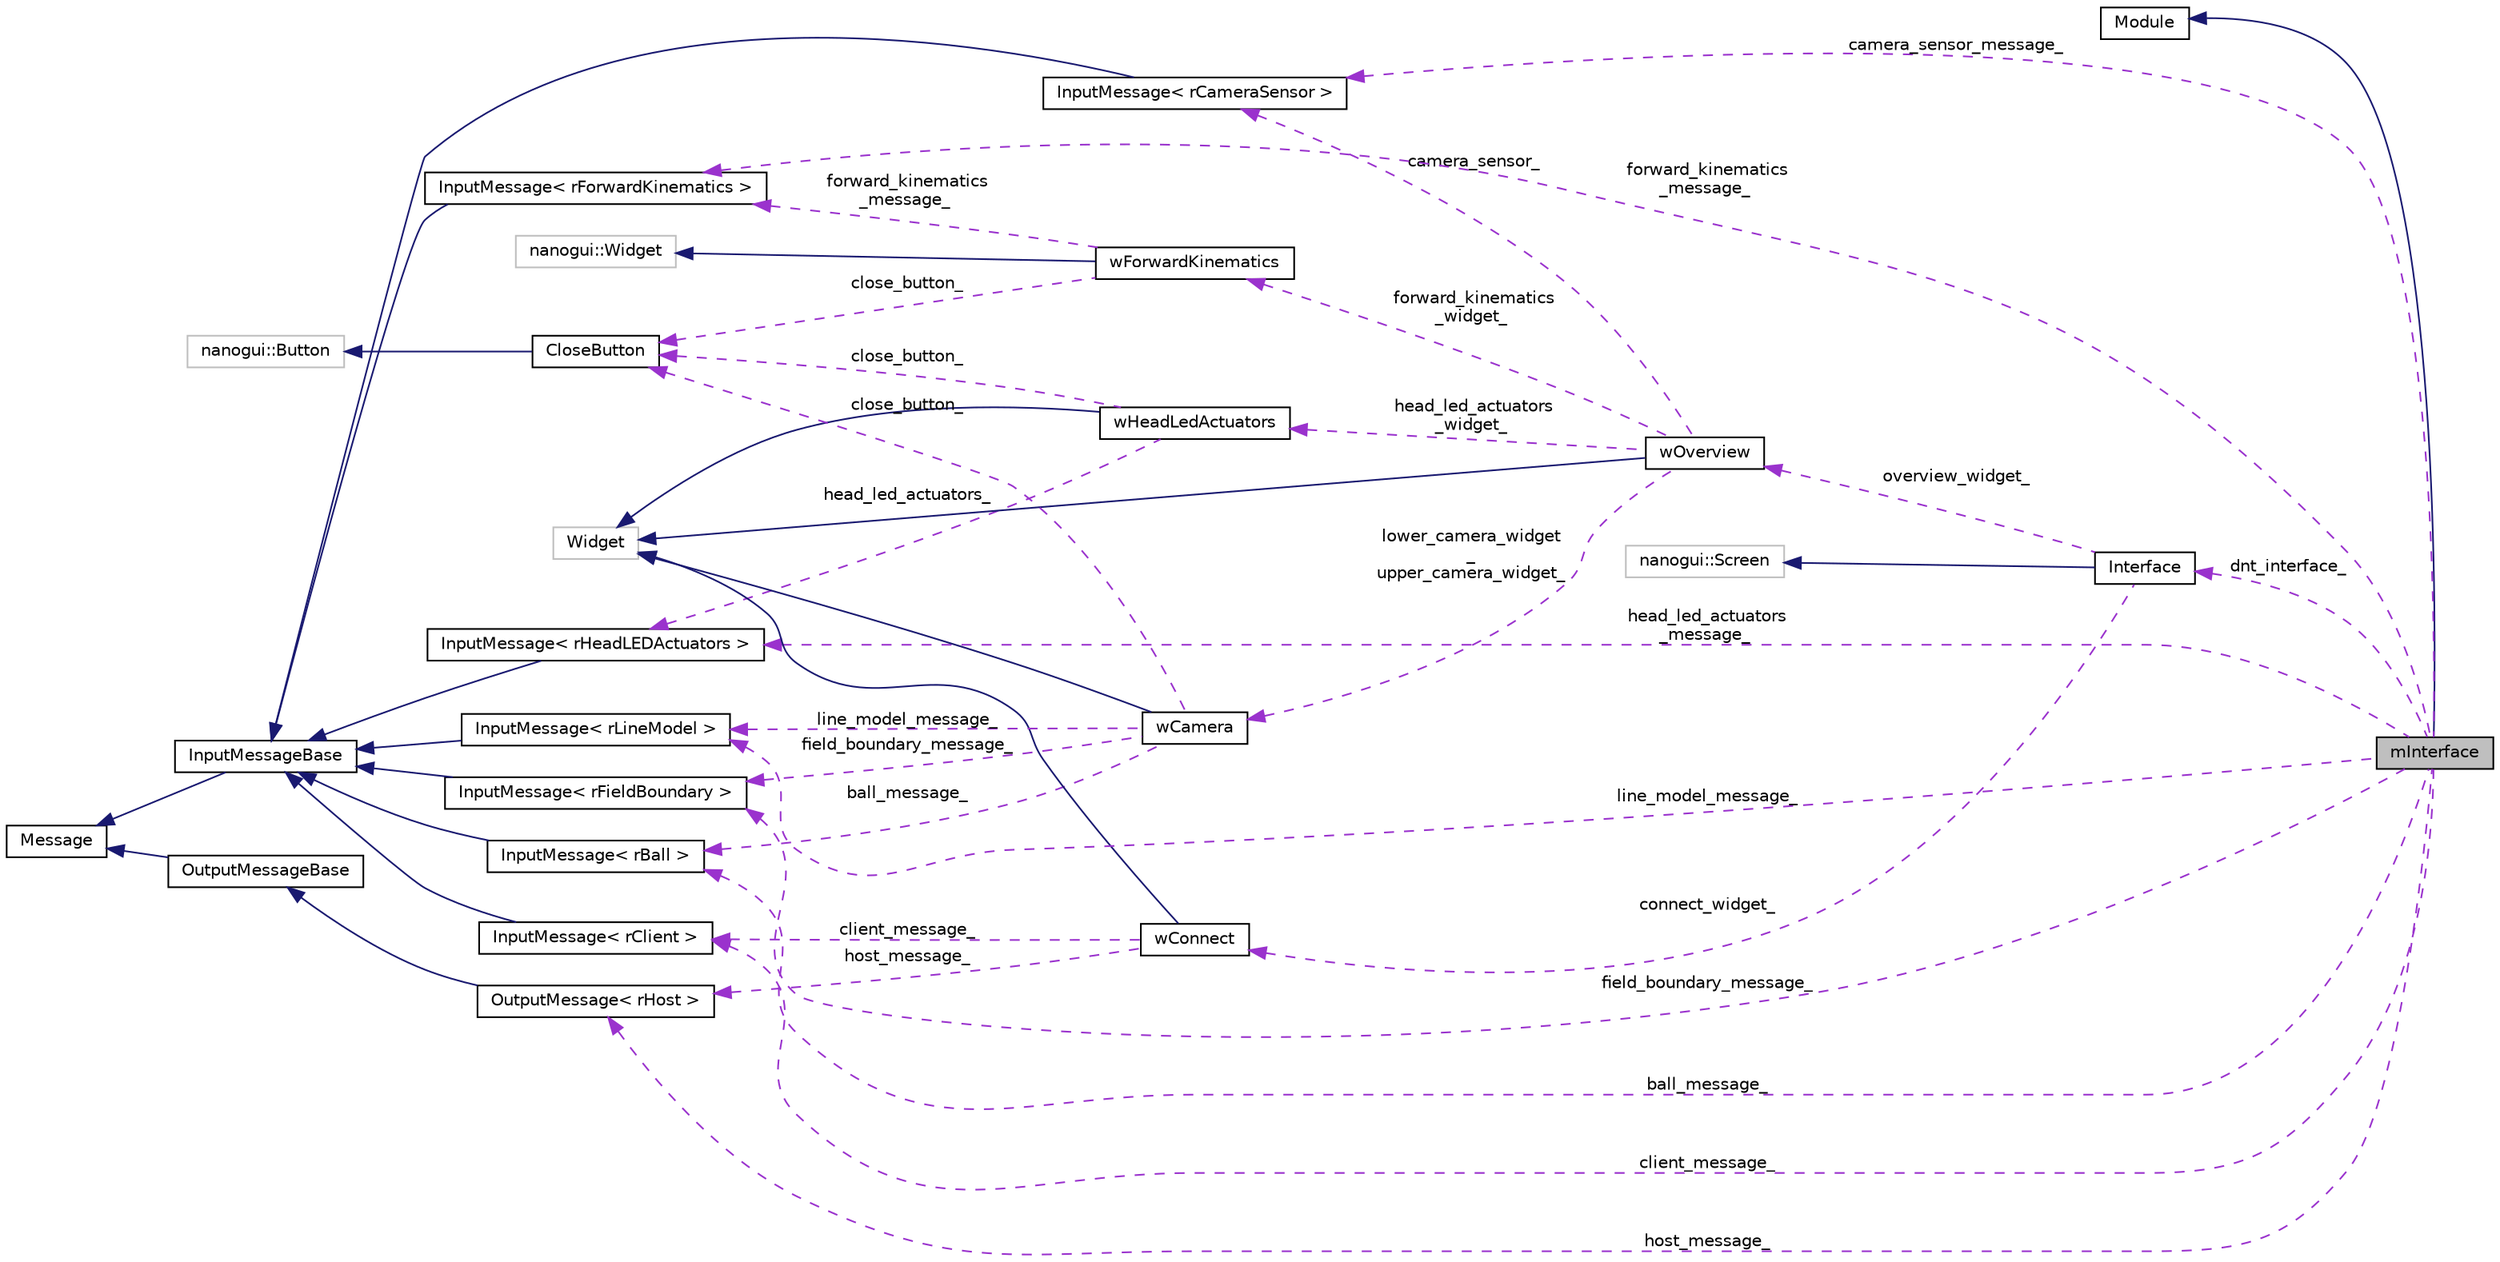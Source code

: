 digraph "mInterface"
{
  edge [fontname="Helvetica",fontsize="10",labelfontname="Helvetica",labelfontsize="10"];
  node [fontname="Helvetica",fontsize="10",shape=record];
  rankdir="LR";
  Node2 [label="mInterface",height=0.2,width=0.4,color="black", fillcolor="grey75", style="filled", fontcolor="black"];
  Node3 -> Node2 [dir="back",color="midnightblue",fontsize="10",style="solid",fontname="Helvetica"];
  Node3 [label="Module",height=0.2,width=0.4,color="black", fillcolor="white", style="filled",URL="$classModule.html",tooltip="Module abstract class. "];
  Node4 -> Node2 [dir="back",color="darkorchid3",fontsize="10",style="dashed",label=" host_message_" ,fontname="Helvetica"];
  Node4 [label="OutputMessage\< rHost \>",height=0.2,width=0.4,color="black", fillcolor="white", style="filled",URL="$classOutputMessage.html"];
  Node5 -> Node4 [dir="back",color="midnightblue",fontsize="10",style="solid",fontname="Helvetica"];
  Node5 [label="OutputMessageBase",height=0.2,width=0.4,color="black", fillcolor="white", style="filled",URL="$classOutputMessageBase.html",tooltip="OutputMessage of a module. "];
  Node6 -> Node5 [dir="back",color="midnightblue",fontsize="10",style="solid",fontname="Helvetica"];
  Node6 [label="Message",height=0.2,width=0.4,color="black", fillcolor="white", style="filled",URL="$classMessage.html",tooltip="Message abstract class. "];
  Node7 -> Node2 [dir="back",color="darkorchid3",fontsize="10",style="dashed",label=" camera_sensor_message_" ,fontname="Helvetica"];
  Node7 [label="InputMessage\< rCameraSensor \>",height=0.2,width=0.4,color="black", fillcolor="white", style="filled",URL="$classInputMessage.html"];
  Node8 -> Node7 [dir="back",color="midnightblue",fontsize="10",style="solid",fontname="Helvetica"];
  Node8 [label="InputMessageBase",height=0.2,width=0.4,color="black", fillcolor="white", style="filled",URL="$classInputMessageBase.html",tooltip="InputMessage of a module. "];
  Node6 -> Node8 [dir="back",color="midnightblue",fontsize="10",style="solid",fontname="Helvetica"];
  Node9 -> Node2 [dir="back",color="darkorchid3",fontsize="10",style="dashed",label=" head_led_actuators\l_message_" ,fontname="Helvetica"];
  Node9 [label="InputMessage\< rHeadLEDActuators \>",height=0.2,width=0.4,color="black", fillcolor="white", style="filled",URL="$classInputMessage.html"];
  Node8 -> Node9 [dir="back",color="midnightblue",fontsize="10",style="solid",fontname="Helvetica"];
  Node10 -> Node2 [dir="back",color="darkorchid3",fontsize="10",style="dashed",label=" forward_kinematics\l_message_" ,fontname="Helvetica"];
  Node10 [label="InputMessage\< rForwardKinematics \>",height=0.2,width=0.4,color="black", fillcolor="white", style="filled",URL="$classInputMessage.html"];
  Node8 -> Node10 [dir="back",color="midnightblue",fontsize="10",style="solid",fontname="Helvetica"];
  Node11 -> Node2 [dir="back",color="darkorchid3",fontsize="10",style="dashed",label=" ball_message_" ,fontname="Helvetica"];
  Node11 [label="InputMessage\< rBall \>",height=0.2,width=0.4,color="black", fillcolor="white", style="filled",URL="$classInputMessage.html"];
  Node8 -> Node11 [dir="back",color="midnightblue",fontsize="10",style="solid",fontname="Helvetica"];
  Node12 -> Node2 [dir="back",color="darkorchid3",fontsize="10",style="dashed",label=" client_message_" ,fontname="Helvetica"];
  Node12 [label="InputMessage\< rClient \>",height=0.2,width=0.4,color="black", fillcolor="white", style="filled",URL="$classInputMessage.html"];
  Node8 -> Node12 [dir="back",color="midnightblue",fontsize="10",style="solid",fontname="Helvetica"];
  Node13 -> Node2 [dir="back",color="darkorchid3",fontsize="10",style="dashed",label=" field_boundary_message_" ,fontname="Helvetica"];
  Node13 [label="InputMessage\< rFieldBoundary \>",height=0.2,width=0.4,color="black", fillcolor="white", style="filled",URL="$classInputMessage.html"];
  Node8 -> Node13 [dir="back",color="midnightblue",fontsize="10",style="solid",fontname="Helvetica"];
  Node14 -> Node2 [dir="back",color="darkorchid3",fontsize="10",style="dashed",label=" dnt_interface_" ,fontname="Helvetica"];
  Node14 [label="Interface",height=0.2,width=0.4,color="black", fillcolor="white", style="filled",URL="$classInterface.html",tooltip="Interface: nanogui interface for visualisation of the representations. "];
  Node15 -> Node14 [dir="back",color="midnightblue",fontsize="10",style="solid",fontname="Helvetica"];
  Node15 [label="nanogui::Screen",height=0.2,width=0.4,color="grey75", fillcolor="white", style="filled"];
  Node16 -> Node14 [dir="back",color="darkorchid3",fontsize="10",style="dashed",label=" connect_widget_" ,fontname="Helvetica"];
  Node16 [label="wConnect",height=0.2,width=0.4,color="black", fillcolor="white", style="filled",URL="$classwConnect.html",tooltip="wConnect: widget to handle the connection with the host. "];
  Node17 -> Node16 [dir="back",color="midnightblue",fontsize="10",style="solid",fontname="Helvetica"];
  Node17 [label="Widget",height=0.2,width=0.4,color="grey75", fillcolor="white", style="filled"];
  Node4 -> Node16 [dir="back",color="darkorchid3",fontsize="10",style="dashed",label=" host_message_" ,fontname="Helvetica"];
  Node12 -> Node16 [dir="back",color="darkorchid3",fontsize="10",style="dashed",label=" client_message_" ,fontname="Helvetica"];
  Node18 -> Node14 [dir="back",color="darkorchid3",fontsize="10",style="dashed",label=" overview_widget_" ,fontname="Helvetica"];
  Node18 [label="wOverview",height=0.2,width=0.4,color="black", fillcolor="white", style="filled",URL="$classwOverview.html",tooltip="wOverview: Overview widget containing the main categories of the representations that are always show..."];
  Node17 -> Node18 [dir="back",color="midnightblue",fontsize="10",style="solid",fontname="Helvetica"];
  Node7 -> Node18 [dir="back",color="darkorchid3",fontsize="10",style="dashed",label=" camera_sensor_" ,fontname="Helvetica"];
  Node19 -> Node18 [dir="back",color="darkorchid3",fontsize="10",style="dashed",label=" lower_camera_widget\l_\nupper_camera_widget_" ,fontname="Helvetica"];
  Node19 [label="wCamera",height=0.2,width=0.4,color="black", fillcolor="white", style="filled",URL="$classwCamera.html",tooltip="wCamera: widget to visualise images and draw on them. "];
  Node17 -> Node19 [dir="back",color="midnightblue",fontsize="10",style="solid",fontname="Helvetica"];
  Node20 -> Node19 [dir="back",color="darkorchid3",fontsize="10",style="dashed",label=" close_button_" ,fontname="Helvetica"];
  Node20 [label="CloseButton",height=0.2,width=0.4,color="black", fillcolor="white", style="filled",URL="$classCloseButton.html",tooltip="CloseButton: nanogui button that closes the window it is in. "];
  Node21 -> Node20 [dir="back",color="midnightblue",fontsize="10",style="solid",fontname="Helvetica"];
  Node21 [label="nanogui::Button",height=0.2,width=0.4,color="grey75", fillcolor="white", style="filled"];
  Node11 -> Node19 [dir="back",color="darkorchid3",fontsize="10",style="dashed",label=" ball_message_" ,fontname="Helvetica"];
  Node13 -> Node19 [dir="back",color="darkorchid3",fontsize="10",style="dashed",label=" field_boundary_message_" ,fontname="Helvetica"];
  Node22 -> Node19 [dir="back",color="darkorchid3",fontsize="10",style="dashed",label=" line_model_message_" ,fontname="Helvetica"];
  Node22 [label="InputMessage\< rLineModel \>",height=0.2,width=0.4,color="black", fillcolor="white", style="filled",URL="$classInputMessage.html"];
  Node8 -> Node22 [dir="back",color="midnightblue",fontsize="10",style="solid",fontname="Helvetica"];
  Node23 -> Node18 [dir="back",color="darkorchid3",fontsize="10",style="dashed",label=" head_led_actuators\l_widget_" ,fontname="Helvetica"];
  Node23 [label="wHeadLedActuators",height=0.2,width=0.4,color="black", fillcolor="white", style="filled",URL="$classwHeadLedActuators.html",tooltip="wHeadLedActuators: widget to visualise the head led actuators. "];
  Node17 -> Node23 [dir="back",color="midnightblue",fontsize="10",style="solid",fontname="Helvetica"];
  Node9 -> Node23 [dir="back",color="darkorchid3",fontsize="10",style="dashed",label=" head_led_actuators_" ,fontname="Helvetica"];
  Node20 -> Node23 [dir="back",color="darkorchid3",fontsize="10",style="dashed",label=" close_button_" ,fontname="Helvetica"];
  Node24 -> Node18 [dir="back",color="darkorchid3",fontsize="10",style="dashed",label=" forward_kinematics\l_widget_" ,fontname="Helvetica"];
  Node24 [label="wForwardKinematics",height=0.2,width=0.4,color="black", fillcolor="white", style="filled",URL="$classwForwardKinematics.html",tooltip="wForwardKinematics: widget starts writing the forward kinematics values to a file. "];
  Node25 -> Node24 [dir="back",color="midnightblue",fontsize="10",style="solid",fontname="Helvetica"];
  Node25 [label="nanogui::Widget",height=0.2,width=0.4,color="grey75", fillcolor="white", style="filled"];
  Node20 -> Node24 [dir="back",color="darkorchid3",fontsize="10",style="dashed",label=" close_button_" ,fontname="Helvetica"];
  Node10 -> Node24 [dir="back",color="darkorchid3",fontsize="10",style="dashed",label=" forward_kinematics\l_message_" ,fontname="Helvetica"];
  Node22 -> Node2 [dir="back",color="darkorchid3",fontsize="10",style="dashed",label=" line_model_message_" ,fontname="Helvetica"];
}
